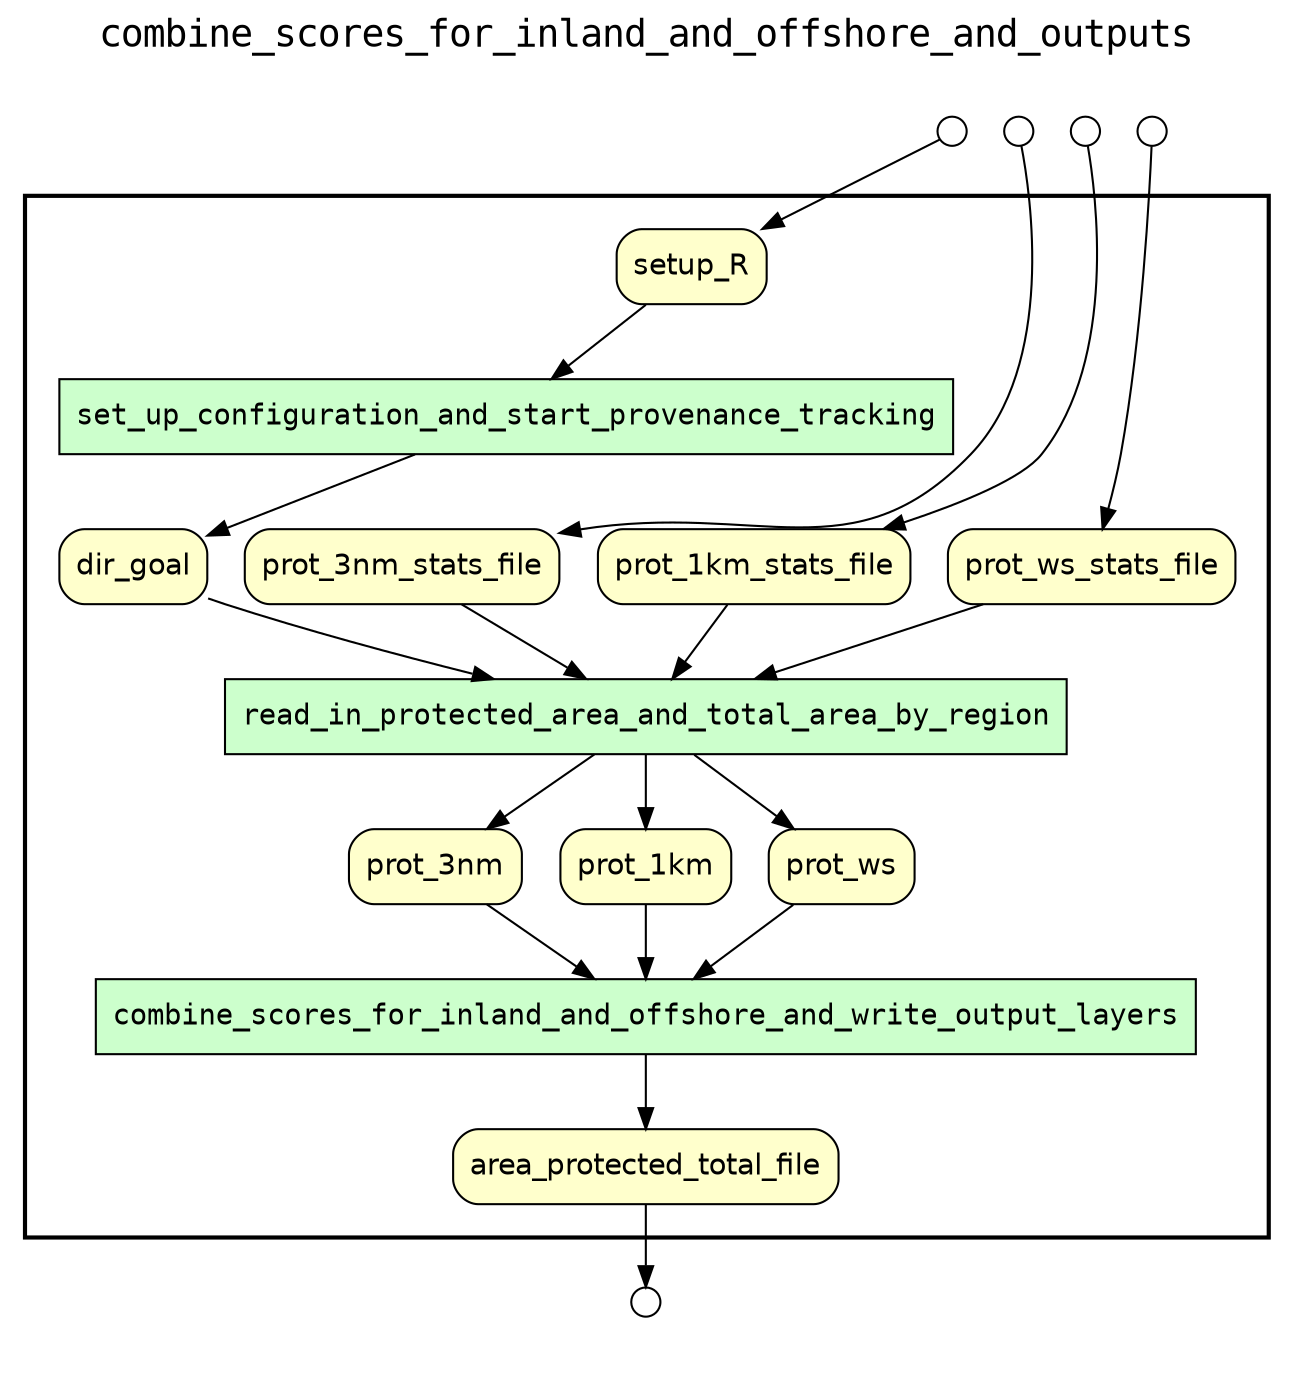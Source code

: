 
digraph yw_data_view {
rankdir=TB
fontname=Courier; fontsize=18; labelloc=t
label="combine_scores_for_inland_and_offshore_and_outputs"
subgraph cluster_workflow { label=""; color=black; penwidth=2
subgraph cluster_workflow_inner { label=""; color=white
node[shape=box style="filled" fillcolor="#CCFFCC" peripheries=1 fontname=Courier]
set_up_configuration_and_start_provenance_tracking
read_in_protected_area_and_total_area_by_region
combine_scores_for_inland_and_offshore_and_write_output_layers
node[shape=box style="filled" fillcolor="#CCFFCC" peripheries=1 fontname=Courier]
node[shape=box style="rounded,filled" fillcolor="#FFFFCC" peripheries=1 fontname=Helvetica]
setup_R
dir_goal
prot_3nm_stats_file
prot_1km_stats_file
prot_ws_stats_file
prot_3nm
prot_1km
prot_ws
area_protected_total_file
node[shape=box style="rounded,filled" fillcolor="#FFFFFF" peripheries=1 fontname=Helvetica]
}}
subgraph cluster_inflows { label=""; color=white; penwidth=2
subgraph cluster_inflows_inner { label=""; color=white
node[shape=circle fillcolor="#FFFFFF" peripheries=1 width=0.2]
setup_R_inflow [label=""]
prot_3nm_stats_file_inflow [label=""]
prot_1km_stats_file_inflow [label=""]
prot_ws_stats_file_inflow [label=""]
}}
subgraph cluster_outflows { label=""; color=white; penwidth=2
subgraph cluster_outflows_inner { label=""; color=white
node[shape=circle fillcolor="#FFFFFF" peripheries=1 width=0.2]
area_protected_total_file_outflow [label=""]
}}
setup_R -> set_up_configuration_and_start_provenance_tracking
dir_goal -> read_in_protected_area_and_total_area_by_region
prot_3nm_stats_file -> read_in_protected_area_and_total_area_by_region
prot_1km_stats_file -> read_in_protected_area_and_total_area_by_region
prot_ws_stats_file -> read_in_protected_area_and_total_area_by_region
prot_3nm -> combine_scores_for_inland_and_offshore_and_write_output_layers
prot_1km -> combine_scores_for_inland_and_offshore_and_write_output_layers
prot_ws -> combine_scores_for_inland_and_offshore_and_write_output_layers
set_up_configuration_and_start_provenance_tracking -> dir_goal
read_in_protected_area_and_total_area_by_region -> prot_3nm
read_in_protected_area_and_total_area_by_region -> prot_1km
read_in_protected_area_and_total_area_by_region -> prot_ws
combine_scores_for_inland_and_offshore_and_write_output_layers -> area_protected_total_file
setup_R_inflow -> setup_R
prot_3nm_stats_file_inflow -> prot_3nm_stats_file
prot_1km_stats_file_inflow -> prot_1km_stats_file
prot_ws_stats_file_inflow -> prot_ws_stats_file
area_protected_total_file -> area_protected_total_file_outflow
}


